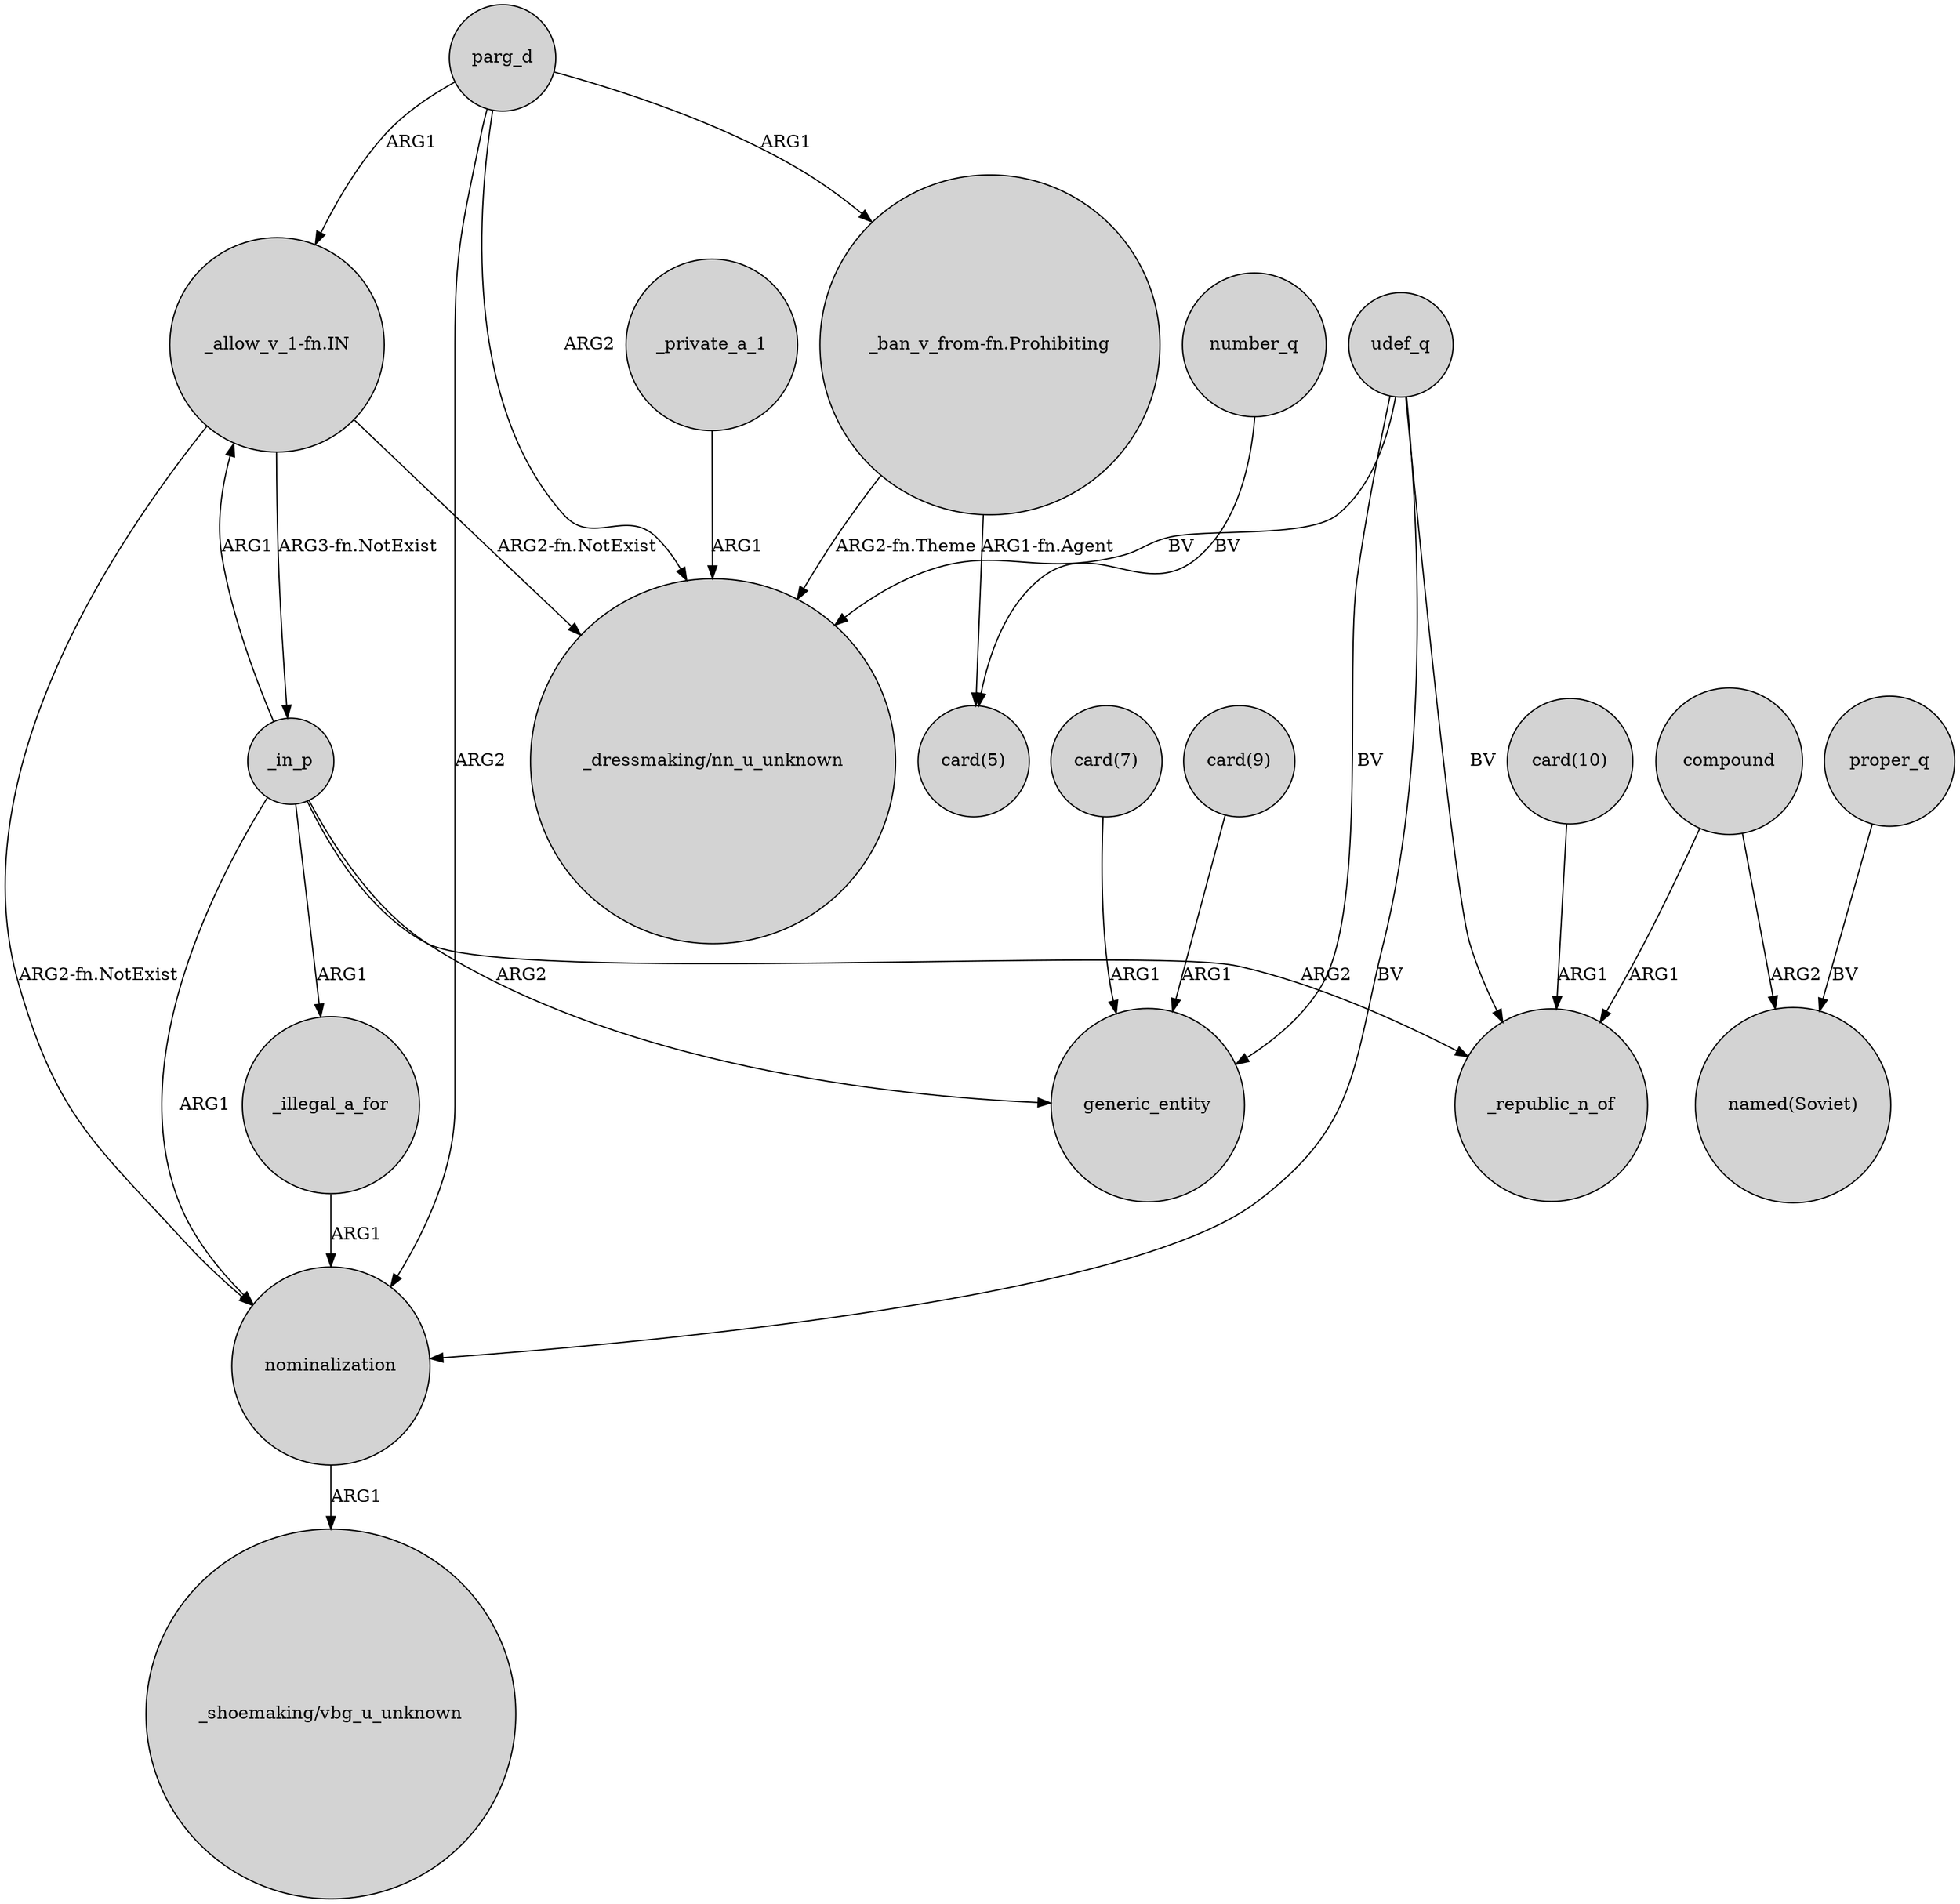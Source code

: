 digraph {
	node [shape=circle style=filled]
	"_allow_v_1-fn.IN" -> _in_p [label="ARG3-fn.NotExist"]
	parg_d -> "_ban_v_from-fn.Prohibiting" [label=ARG1]
	nominalization -> "_shoemaking/vbg_u_unknown" [label=ARG1]
	udef_q -> generic_entity [label=BV]
	_illegal_a_for -> nominalization [label=ARG1]
	"_allow_v_1-fn.IN" -> nominalization [label="ARG2-fn.NotExist"]
	_private_a_1 -> "_dressmaking/nn_u_unknown" [label=ARG1]
	"card(10)" -> _republic_n_of [label=ARG1]
	proper_q -> "named(Soviet)" [label=BV]
	compound -> _republic_n_of [label=ARG1]
	_in_p -> "_allow_v_1-fn.IN" [label=ARG1]
	number_q -> "card(5)" [label=BV]
	udef_q -> "_dressmaking/nn_u_unknown" [label=BV]
	"card(7)" -> generic_entity [label=ARG1]
	_in_p -> _illegal_a_for [label=ARG1]
	udef_q -> _republic_n_of [label=BV]
	parg_d -> nominalization [label=ARG2]
	_in_p -> nominalization [label=ARG1]
	compound -> "named(Soviet)" [label=ARG2]
	parg_d -> "_dressmaking/nn_u_unknown" [label=ARG2]
	udef_q -> nominalization [label=BV]
	"_ban_v_from-fn.Prohibiting" -> "_dressmaking/nn_u_unknown" [label="ARG2-fn.Theme"]
	_in_p -> _republic_n_of [label=ARG2]
	"_ban_v_from-fn.Prohibiting" -> "card(5)" [label="ARG1-fn.Agent"]
	_in_p -> generic_entity [label=ARG2]
	parg_d -> "_allow_v_1-fn.IN" [label=ARG1]
	"card(9)" -> generic_entity [label=ARG1]
	"_allow_v_1-fn.IN" -> "_dressmaking/nn_u_unknown" [label="ARG2-fn.NotExist"]
}
